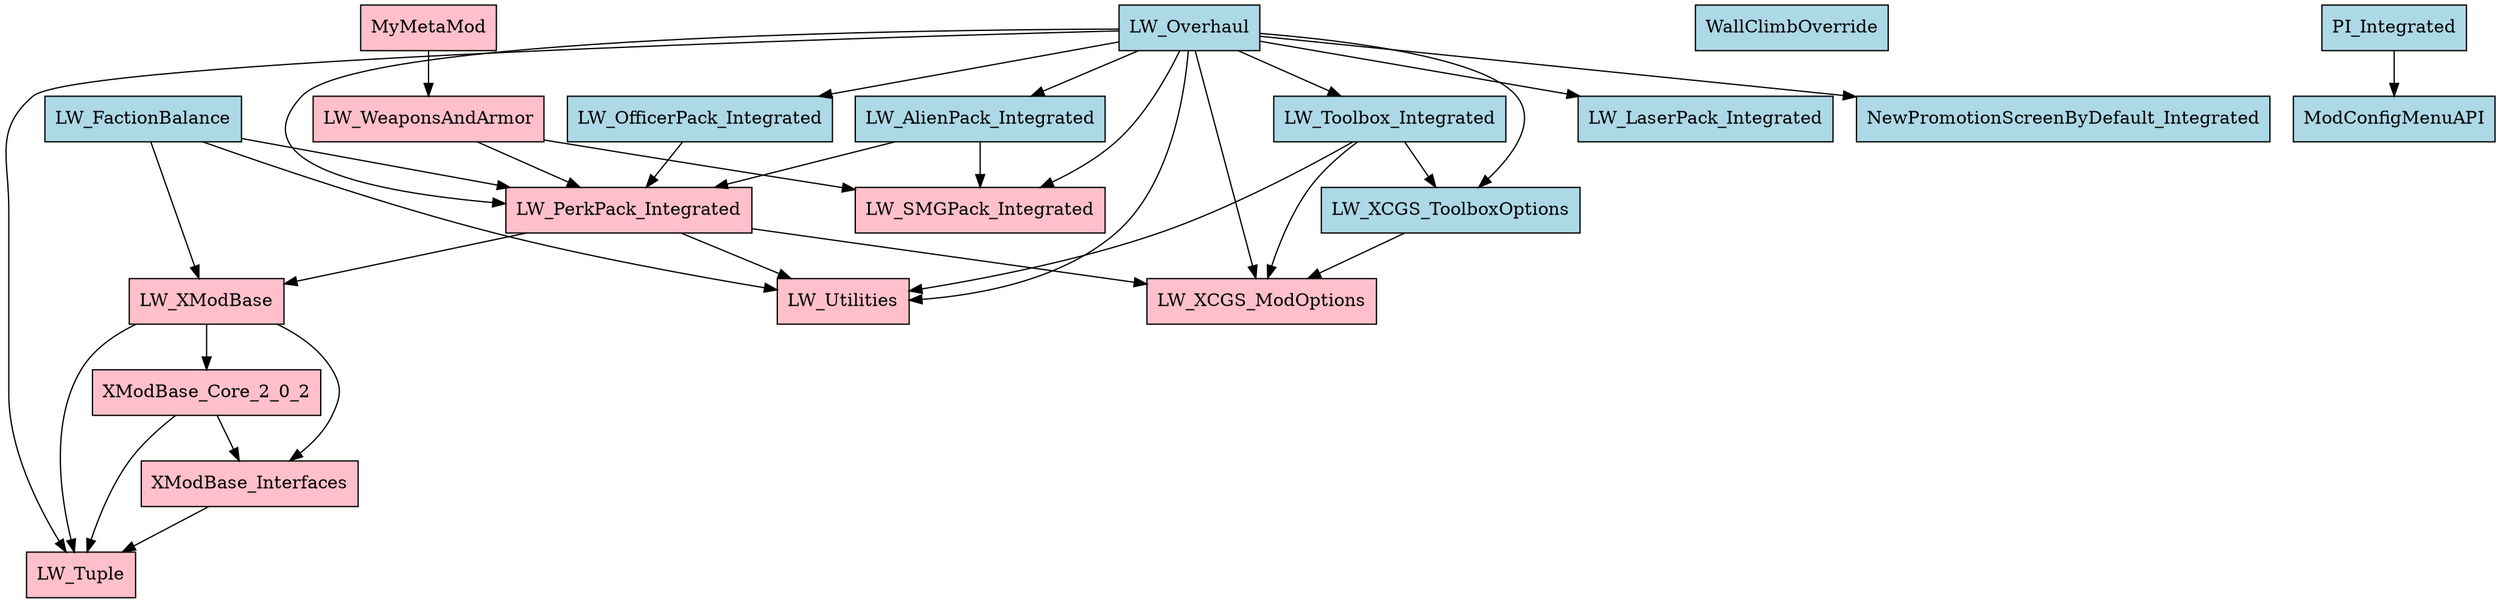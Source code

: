 digraph metamod {
    bgcolor="#fffffd";
    node [shape=box style=filled fillcolor="lightblue"];

	LW_Overhaul -> LW_Tuple;
	LW_XModBase -> LW_Tuple;
	XModBase_Core_2_0_2 -> LW_Tuple;
	XModBase_Interfaces -> LW_Tuple;

	LW_XModBase -> XModBase_Interfaces;
	XModBase_Core_2_0_2 -> XModBase_Interfaces;

	LW_XModBase -> XModBase_Core_2_0_2;

	LW_PerkPack_Integrated -> LW_XModBase;
	LW_FactionBalance -> LW_XModBase;

	WallClimbOverride;

	LW_FactionBalance -> LW_Utilities;
	LW_Overhaul -> LW_Utilities;
	LW_PerkPack_Integrated -> LW_Utilities;
	LW_Toolbox_Integrated -> LW_Utilities;

	PI_Integrated -> ModConfigMenuAPI;

	LW_Overhaul -> LW_XCGS_ModOptions;
	LW_PerkPack_Integrated -> LW_XCGS_ModOptions;
	LW_Toolbox_Integrated -> LW_XCGS_ModOptions;
	LW_XCGS_ToolboxOptions -> LW_XCGS_ModOptions;

	LW_Toolbox_Integrated -> LW_XCGS_ToolboxOptions;
	LW_Overhaul -> LW_XCGS_ToolboxOptions;

	LW_Overhaul -> LW_SMGPack_Integrated;
	LW_AlienPack_Integrated -> LW_SMGPack_Integrated;
	LW_WeaponsAndArmor -> LW_SMGPack_Integrated;

	LW_Overhaul -> LW_LaserPack_Integrated;

	LW_Overhaul -> NewPromotionScreenByDefault_Integrated;

	LW_AlienPack_Integrated -> LW_PerkPack_Integrated;
	LW_FactionBalance -> LW_PerkPack_Integrated;
	LW_OfficerPack_Integrated -> LW_PerkPack_Integrated;
	LW_Overhaul -> LW_PerkPack_Integrated;
	LW_WeaponsAndArmor -> LW_PerkPack_Integrated;

	LW_Overhaul -> LW_OfficerPack_Integrated;

	LW_Overhaul -> LW_AlienPack_Integrated;

	LW_Overhaul -> LW_Toolbox_Integrated;

	MyMetaMod -> LW_WeaponsAndArmor;

	MyMetaMod [fillcolor="pink"];
	LW_WeaponsAndArmor [fillcolor="pink"];
	LW_PerkPack_Integrated [fillcolor="pink"];
	LW_SMGPack_Integrated [fillcolor="pink"];
	LW_Utilities [fillcolor="pink"];
	LW_XCGS_ModOptions [fillcolor="pink"];
	LW_XModBase [fillcolor="pink"];
	XModBase_Core_2_0_2 [fillcolor="pink"];
	XModBase_Interfaces [fillcolor="pink"];
	LW_Tuple [fillcolor="pink"];
}